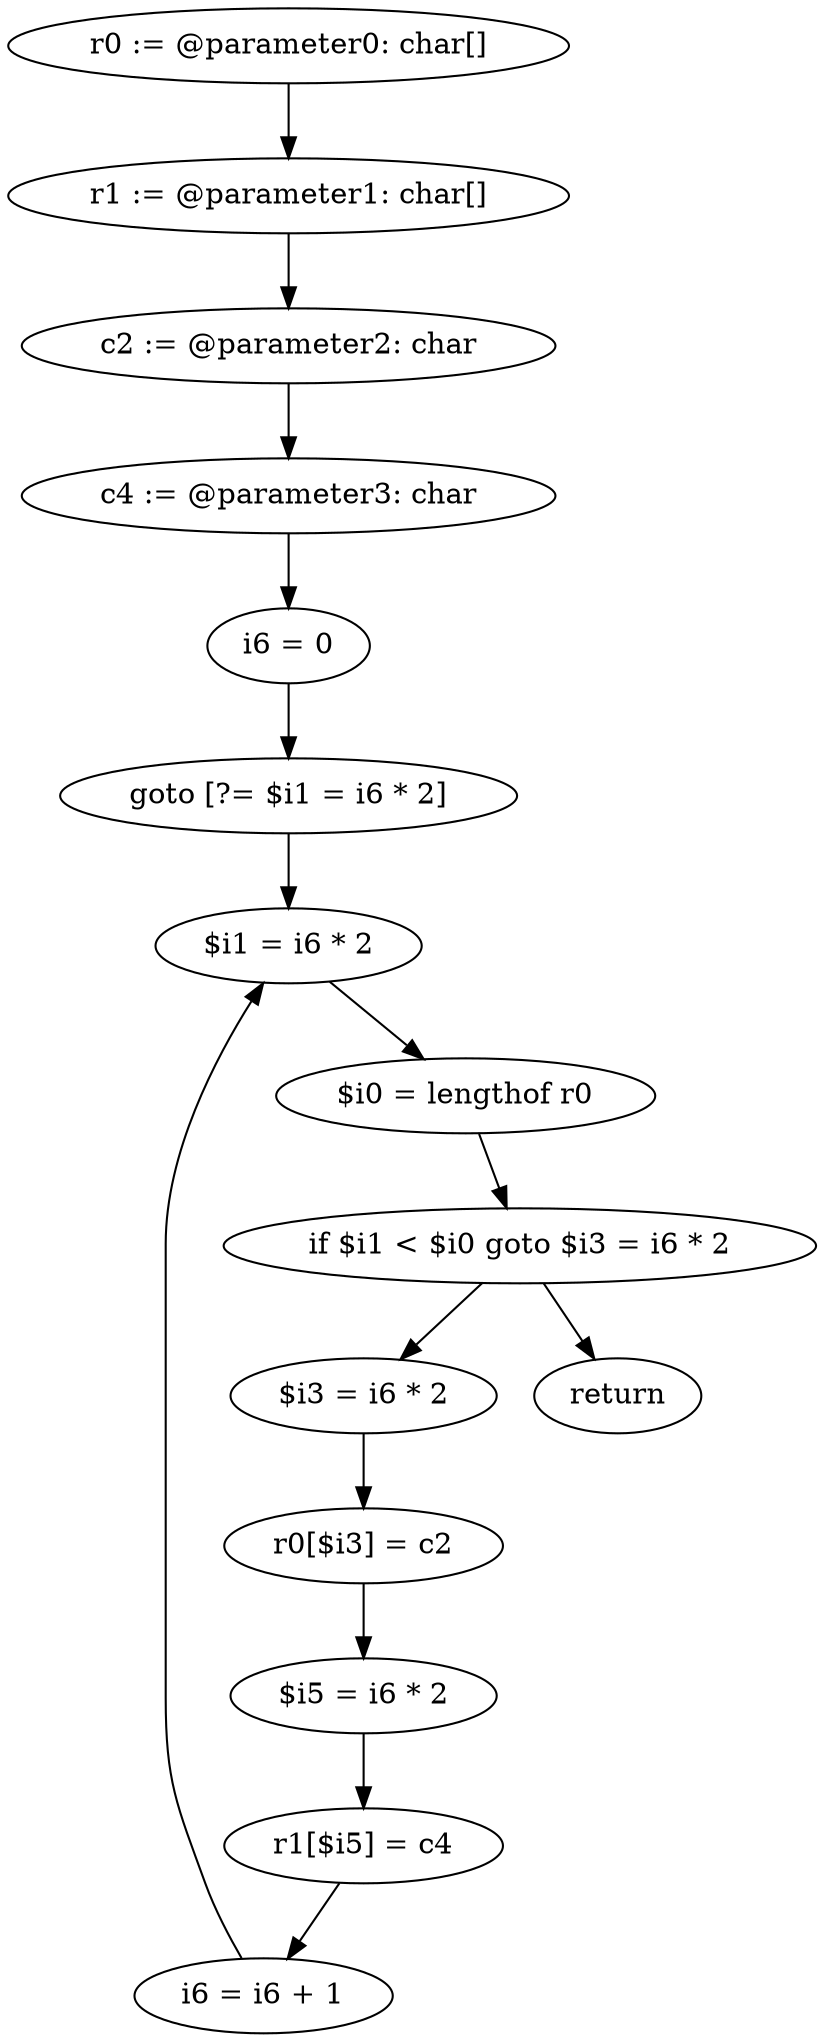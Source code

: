 digraph "unitGraph" {
    "r0 := @parameter0: char[]"
    "r1 := @parameter1: char[]"
    "c2 := @parameter2: char"
    "c4 := @parameter3: char"
    "i6 = 0"
    "goto [?= $i1 = i6 * 2]"
    "$i3 = i6 * 2"
    "r0[$i3] = c2"
    "$i5 = i6 * 2"
    "r1[$i5] = c4"
    "i6 = i6 + 1"
    "$i1 = i6 * 2"
    "$i0 = lengthof r0"
    "if $i1 < $i0 goto $i3 = i6 * 2"
    "return"
    "r0 := @parameter0: char[]"->"r1 := @parameter1: char[]";
    "r1 := @parameter1: char[]"->"c2 := @parameter2: char";
    "c2 := @parameter2: char"->"c4 := @parameter3: char";
    "c4 := @parameter3: char"->"i6 = 0";
    "i6 = 0"->"goto [?= $i1 = i6 * 2]";
    "goto [?= $i1 = i6 * 2]"->"$i1 = i6 * 2";
    "$i3 = i6 * 2"->"r0[$i3] = c2";
    "r0[$i3] = c2"->"$i5 = i6 * 2";
    "$i5 = i6 * 2"->"r1[$i5] = c4";
    "r1[$i5] = c4"->"i6 = i6 + 1";
    "i6 = i6 + 1"->"$i1 = i6 * 2";
    "$i1 = i6 * 2"->"$i0 = lengthof r0";
    "$i0 = lengthof r0"->"if $i1 < $i0 goto $i3 = i6 * 2";
    "if $i1 < $i0 goto $i3 = i6 * 2"->"return";
    "if $i1 < $i0 goto $i3 = i6 * 2"->"$i3 = i6 * 2";
}
